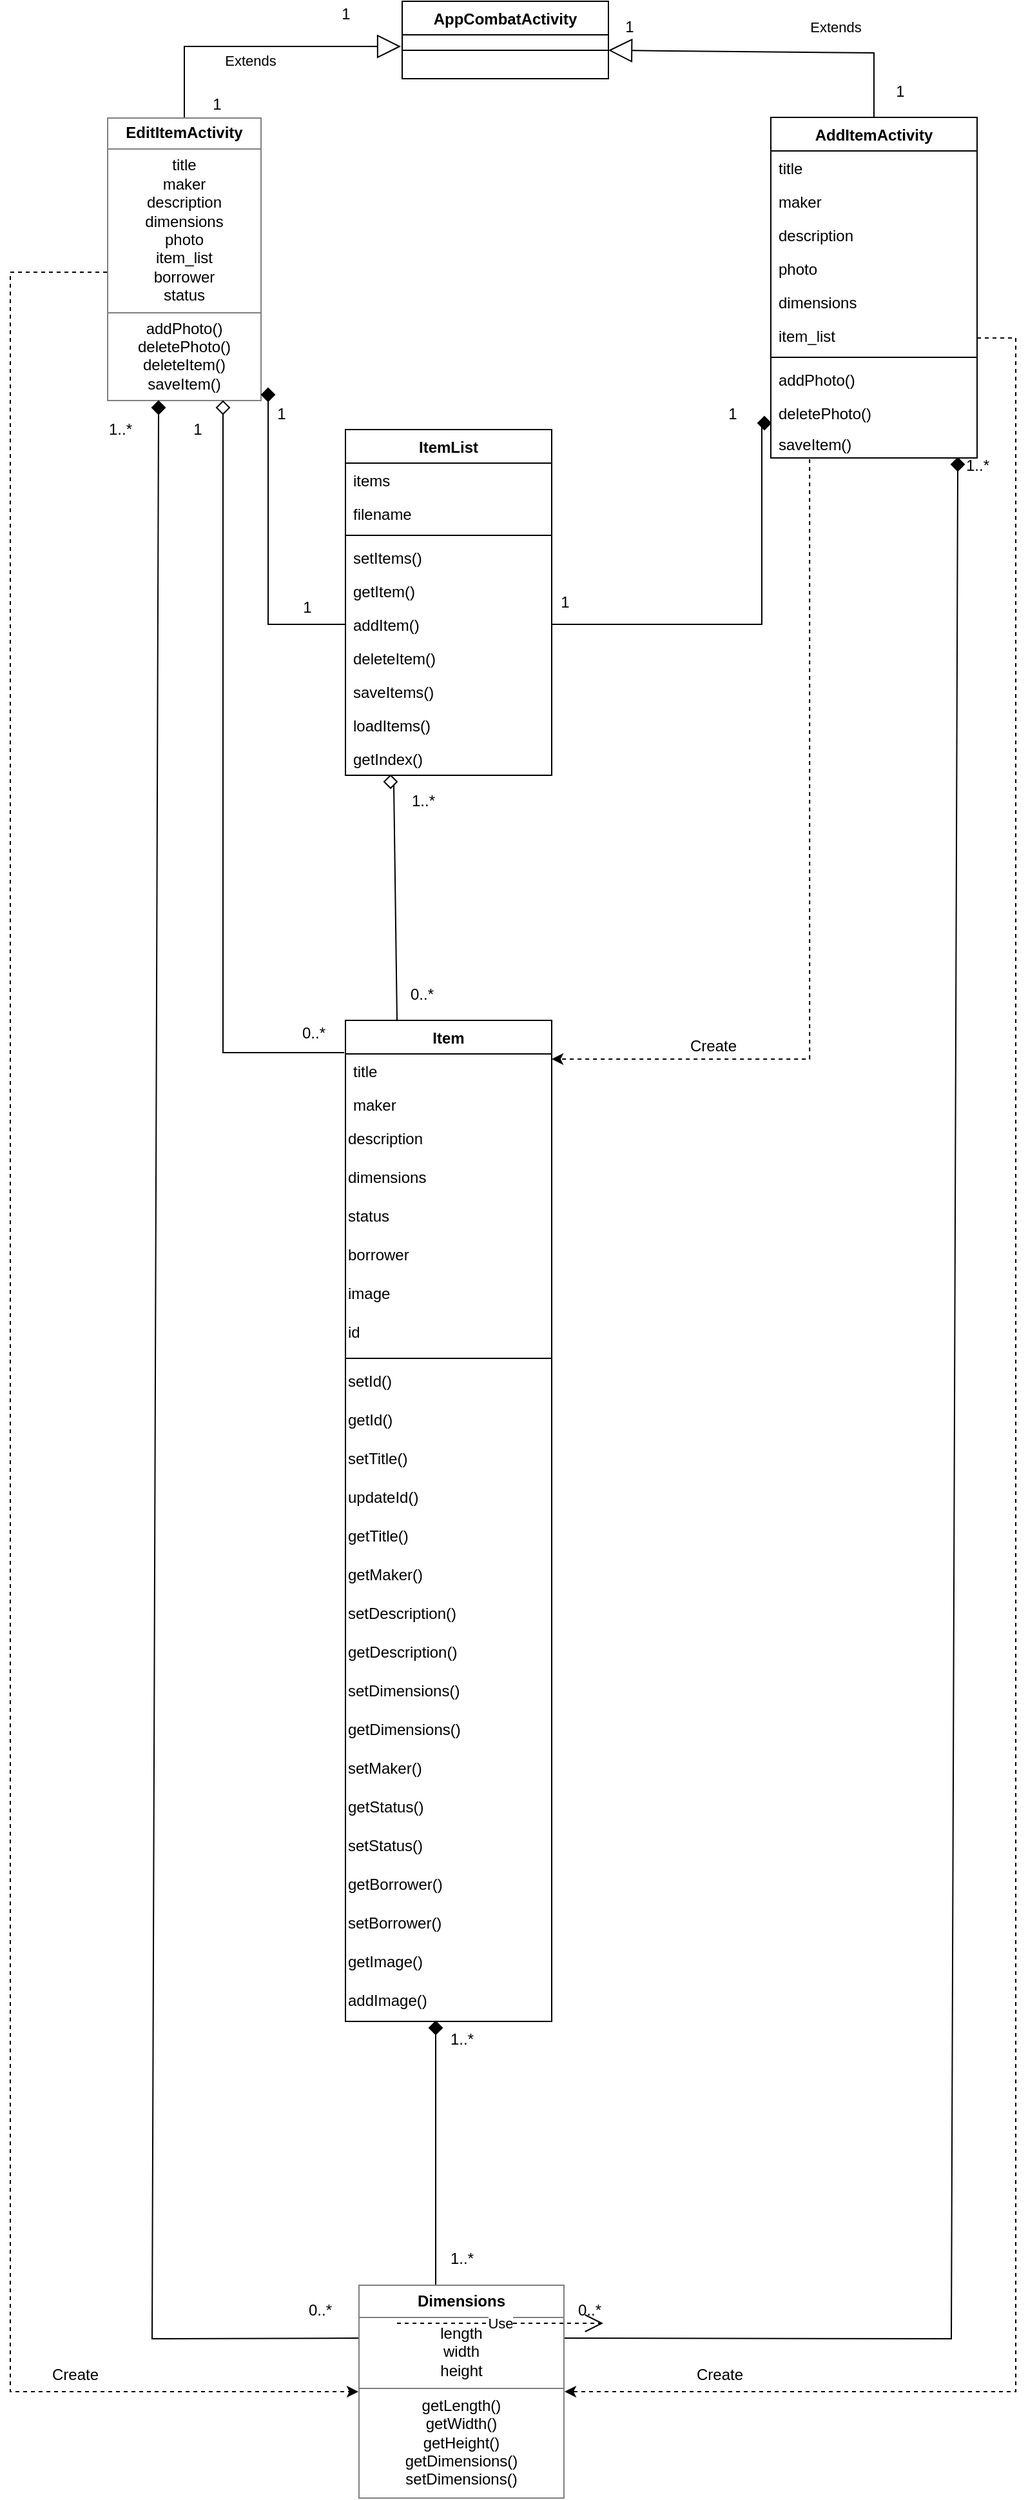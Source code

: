 <mxfile version="20.0.1" type="device"><diagram id="C5RBs43oDa-KdzZeNtuy" name="Page-1"><mxGraphModel dx="1298" dy="777" grid="1" gridSize="10" guides="1" tooltips="1" connect="1" arrows="1" fold="1" page="1" pageScale="1" pageWidth="827" pageHeight="1169" math="0" shadow="0"><root><mxCell id="WIyWlLk6GJQsqaUBKTNV-0"/><mxCell id="WIyWlLk6GJQsqaUBKTNV-1" parent="WIyWlLk6GJQsqaUBKTNV-0"/><mxCell id="zkfFHV4jXpPFQw0GAbJ--0" value="AppCombatActivity" style="swimlane;fontStyle=1;align=center;verticalAlign=top;childLayout=stackLayout;horizontal=1;startSize=26;horizontalStack=0;resizeParent=1;resizeLast=0;collapsible=1;marginBottom=0;rounded=0;shadow=0;strokeWidth=1;" parent="WIyWlLk6GJQsqaUBKTNV-1" vertex="1"><mxGeometry x="334" y="90" width="160" height="60" as="geometry"><mxRectangle x="230" y="140" width="160" height="26" as="alternateBounds"/></mxGeometry></mxCell><mxCell id="zkfFHV4jXpPFQw0GAbJ--4" value="" style="line;html=1;strokeWidth=1;align=left;verticalAlign=middle;spacingTop=-1;spacingLeft=3;spacingRight=3;rotatable=0;labelPosition=right;points=[];portConstraint=eastwest;" parent="zkfFHV4jXpPFQw0GAbJ--0" vertex="1"><mxGeometry y="26" width="160" height="24" as="geometry"/></mxCell><mxCell id="zkfFHV4jXpPFQw0GAbJ--6" value="ItemList" style="swimlane;fontStyle=1;align=center;verticalAlign=top;childLayout=stackLayout;horizontal=1;startSize=26;horizontalStack=0;resizeParent=1;resizeLast=0;collapsible=1;marginBottom=0;rounded=0;shadow=0;strokeWidth=1;" parent="WIyWlLk6GJQsqaUBKTNV-1" vertex="1"><mxGeometry x="290" y="422" width="160" height="268" as="geometry"><mxRectangle x="130" y="380" width="160" height="26" as="alternateBounds"/></mxGeometry></mxCell><mxCell id="zkfFHV4jXpPFQw0GAbJ--7" value="items" style="text;align=left;verticalAlign=top;spacingLeft=4;spacingRight=4;overflow=hidden;rotatable=0;points=[[0,0.5],[1,0.5]];portConstraint=eastwest;" parent="zkfFHV4jXpPFQw0GAbJ--6" vertex="1"><mxGeometry y="26" width="160" height="26" as="geometry"/></mxCell><mxCell id="zkfFHV4jXpPFQw0GAbJ--8" value="filename" style="text;align=left;verticalAlign=top;spacingLeft=4;spacingRight=4;overflow=hidden;rotatable=0;points=[[0,0.5],[1,0.5]];portConstraint=eastwest;rounded=0;shadow=0;html=0;" parent="zkfFHV4jXpPFQw0GAbJ--6" vertex="1"><mxGeometry y="52" width="160" height="26" as="geometry"/></mxCell><mxCell id="zkfFHV4jXpPFQw0GAbJ--9" value="" style="line;html=1;strokeWidth=1;align=left;verticalAlign=middle;spacingTop=-1;spacingLeft=3;spacingRight=3;rotatable=0;labelPosition=right;points=[];portConstraint=eastwest;" parent="zkfFHV4jXpPFQw0GAbJ--6" vertex="1"><mxGeometry y="78" width="160" height="8" as="geometry"/></mxCell><mxCell id="zkfFHV4jXpPFQw0GAbJ--10" value="setItems()" style="text;align=left;verticalAlign=top;spacingLeft=4;spacingRight=4;overflow=hidden;rotatable=0;points=[[0,0.5],[1,0.5]];portConstraint=eastwest;fontStyle=0" parent="zkfFHV4jXpPFQw0GAbJ--6" vertex="1"><mxGeometry y="86" width="160" height="26" as="geometry"/></mxCell><mxCell id="zkfFHV4jXpPFQw0GAbJ--11" value="getItem()" style="text;align=left;verticalAlign=top;spacingLeft=4;spacingRight=4;overflow=hidden;rotatable=0;points=[[0,0.5],[1,0.5]];portConstraint=eastwest;" parent="zkfFHV4jXpPFQw0GAbJ--6" vertex="1"><mxGeometry y="112" width="160" height="26" as="geometry"/></mxCell><mxCell id="DdiEhPrrHJORbre-n30D-3" value="addItem()" style="text;align=left;verticalAlign=top;spacingLeft=4;spacingRight=4;overflow=hidden;rotatable=0;points=[[0,0.5],[1,0.5]];portConstraint=eastwest;" parent="zkfFHV4jXpPFQw0GAbJ--6" vertex="1"><mxGeometry y="138" width="160" height="26" as="geometry"/></mxCell><mxCell id="DdiEhPrrHJORbre-n30D-5" value="deleteItem()" style="text;align=left;verticalAlign=top;spacingLeft=4;spacingRight=4;overflow=hidden;rotatable=0;points=[[0,0.5],[1,0.5]];portConstraint=eastwest;" parent="zkfFHV4jXpPFQw0GAbJ--6" vertex="1"><mxGeometry y="164" width="160" height="26" as="geometry"/></mxCell><mxCell id="DdiEhPrrHJORbre-n30D-6" value="saveItems()" style="text;align=left;verticalAlign=top;spacingLeft=4;spacingRight=4;overflow=hidden;rotatable=0;points=[[0,0.5],[1,0.5]];portConstraint=eastwest;" parent="zkfFHV4jXpPFQw0GAbJ--6" vertex="1"><mxGeometry y="190" width="160" height="26" as="geometry"/></mxCell><mxCell id="DdiEhPrrHJORbre-n30D-7" value="loadItems()" style="text;align=left;verticalAlign=top;spacingLeft=4;spacingRight=4;overflow=hidden;rotatable=0;points=[[0,0.5],[1,0.5]];portConstraint=eastwest;" parent="zkfFHV4jXpPFQw0GAbJ--6" vertex="1"><mxGeometry y="216" width="160" height="26" as="geometry"/></mxCell><mxCell id="DdiEhPrrHJORbre-n30D-8" value="getIndex()" style="text;align=left;verticalAlign=top;spacingLeft=4;spacingRight=4;overflow=hidden;rotatable=0;points=[[0,0.5],[1,0.5]];portConstraint=eastwest;" parent="zkfFHV4jXpPFQw0GAbJ--6" vertex="1"><mxGeometry y="242" width="160" height="26" as="geometry"/></mxCell><mxCell id="zkfFHV4jXpPFQw0GAbJ--13" value="Item" style="swimlane;fontStyle=1;align=center;verticalAlign=top;childLayout=stackLayout;horizontal=1;startSize=26;horizontalStack=0;resizeParent=1;resizeLast=0;collapsible=1;marginBottom=0;rounded=0;shadow=0;strokeWidth=1;" parent="WIyWlLk6GJQsqaUBKTNV-1" vertex="1"><mxGeometry x="290" y="880" width="160" height="776" as="geometry"><mxRectangle x="290" y="710" width="170" height="26" as="alternateBounds"/></mxGeometry></mxCell><mxCell id="DdiEhPrrHJORbre-n30D-65" value="title" style="text;align=left;verticalAlign=top;spacingLeft=4;spacingRight=4;overflow=hidden;rotatable=0;points=[[0,0.5],[1,0.5]];portConstraint=eastwest;rounded=0;shadow=0;html=0;" parent="zkfFHV4jXpPFQw0GAbJ--13" vertex="1"><mxGeometry y="26" width="160" height="26" as="geometry"/></mxCell><mxCell id="DdiEhPrrHJORbre-n30D-66" value="maker" style="text;align=left;verticalAlign=top;spacingLeft=4;spacingRight=4;overflow=hidden;rotatable=0;points=[[0,0.5],[1,0.5]];portConstraint=eastwest;rounded=0;shadow=0;html=0;" parent="zkfFHV4jXpPFQw0GAbJ--13" vertex="1"><mxGeometry y="52" width="160" height="26" as="geometry"/></mxCell><mxCell id="T3ZJTp9XqLDK3zBLNbta-0" value="description" style="text;whiteSpace=wrap;html=1;" parent="zkfFHV4jXpPFQw0GAbJ--13" vertex="1"><mxGeometry y="78" width="160" height="30" as="geometry"/></mxCell><mxCell id="T3ZJTp9XqLDK3zBLNbta-1" value="dimensions" style="text;whiteSpace=wrap;html=1;" parent="zkfFHV4jXpPFQw0GAbJ--13" vertex="1"><mxGeometry y="108" width="160" height="30" as="geometry"/></mxCell><mxCell id="T3ZJTp9XqLDK3zBLNbta-2" value="status" style="text;whiteSpace=wrap;html=1;" parent="zkfFHV4jXpPFQw0GAbJ--13" vertex="1"><mxGeometry y="138" width="160" height="30" as="geometry"/></mxCell><mxCell id="T3ZJTp9XqLDK3zBLNbta-4" value="borrower" style="text;whiteSpace=wrap;html=1;" parent="zkfFHV4jXpPFQw0GAbJ--13" vertex="1"><mxGeometry y="168" width="160" height="30" as="geometry"/></mxCell><mxCell id="T3ZJTp9XqLDK3zBLNbta-5" value="image" style="text;whiteSpace=wrap;html=1;" parent="zkfFHV4jXpPFQw0GAbJ--13" vertex="1"><mxGeometry y="198" width="160" height="30" as="geometry"/></mxCell><mxCell id="T3ZJTp9XqLDK3zBLNbta-6" value="id" style="text;whiteSpace=wrap;html=1;" parent="zkfFHV4jXpPFQw0GAbJ--13" vertex="1"><mxGeometry y="228" width="160" height="30" as="geometry"/></mxCell><mxCell id="zkfFHV4jXpPFQw0GAbJ--15" value="" style="line;html=1;strokeWidth=1;align=left;verticalAlign=middle;spacingTop=-1;spacingLeft=3;spacingRight=3;rotatable=0;labelPosition=right;points=[];portConstraint=eastwest;" parent="zkfFHV4jXpPFQw0GAbJ--13" vertex="1"><mxGeometry y="258" width="160" height="8" as="geometry"/></mxCell><mxCell id="T3ZJTp9XqLDK3zBLNbta-7" value="setId()" style="text;whiteSpace=wrap;html=1;" parent="zkfFHV4jXpPFQw0GAbJ--13" vertex="1"><mxGeometry y="266" width="160" height="30" as="geometry"/></mxCell><mxCell id="T3ZJTp9XqLDK3zBLNbta-3" value="getId()" style="text;whiteSpace=wrap;html=1;" parent="zkfFHV4jXpPFQw0GAbJ--13" vertex="1"><mxGeometry y="296" width="160" height="30" as="geometry"/></mxCell><mxCell id="T3ZJTp9XqLDK3zBLNbta-9" value="setTitle()" style="text;whiteSpace=wrap;html=1;" parent="zkfFHV4jXpPFQw0GAbJ--13" vertex="1"><mxGeometry y="326" width="160" height="30" as="geometry"/></mxCell><mxCell id="T3ZJTp9XqLDK3zBLNbta-8" value="updateId()" style="text;whiteSpace=wrap;html=1;" parent="zkfFHV4jXpPFQw0GAbJ--13" vertex="1"><mxGeometry y="356" width="160" height="30" as="geometry"/></mxCell><mxCell id="T3ZJTp9XqLDK3zBLNbta-10" value="getTitle()" style="text;whiteSpace=wrap;html=1;" parent="zkfFHV4jXpPFQw0GAbJ--13" vertex="1"><mxGeometry y="386" width="160" height="30" as="geometry"/></mxCell><mxCell id="T3ZJTp9XqLDK3zBLNbta-12" value="getMaker()" style="text;whiteSpace=wrap;html=1;" parent="zkfFHV4jXpPFQw0GAbJ--13" vertex="1"><mxGeometry y="416" width="160" height="30" as="geometry"/></mxCell><mxCell id="T3ZJTp9XqLDK3zBLNbta-13" value="setDescription()" style="text;whiteSpace=wrap;html=1;" parent="zkfFHV4jXpPFQw0GAbJ--13" vertex="1"><mxGeometry y="446" width="160" height="30" as="geometry"/></mxCell><mxCell id="T3ZJTp9XqLDK3zBLNbta-14" value="getDescription()" style="text;whiteSpace=wrap;html=1;" parent="zkfFHV4jXpPFQw0GAbJ--13" vertex="1"><mxGeometry y="476" width="160" height="30" as="geometry"/></mxCell><mxCell id="T3ZJTp9XqLDK3zBLNbta-15" value="setDimensions()" style="text;whiteSpace=wrap;html=1;" parent="zkfFHV4jXpPFQw0GAbJ--13" vertex="1"><mxGeometry y="506" width="160" height="30" as="geometry"/></mxCell><mxCell id="T3ZJTp9XqLDK3zBLNbta-16" value="getDimensions()" style="text;whiteSpace=wrap;html=1;" parent="zkfFHV4jXpPFQw0GAbJ--13" vertex="1"><mxGeometry y="536" width="160" height="30" as="geometry"/></mxCell><mxCell id="T3ZJTp9XqLDK3zBLNbta-11" value="setMaker()" style="text;whiteSpace=wrap;html=1;" parent="zkfFHV4jXpPFQw0GAbJ--13" vertex="1"><mxGeometry y="566" width="160" height="30" as="geometry"/></mxCell><mxCell id="T3ZJTp9XqLDK3zBLNbta-18" value="getStatus()" style="text;whiteSpace=wrap;html=1;" parent="zkfFHV4jXpPFQw0GAbJ--13" vertex="1"><mxGeometry y="596" width="160" height="30" as="geometry"/></mxCell><mxCell id="T3ZJTp9XqLDK3zBLNbta-17" value="setStatus()" style="text;whiteSpace=wrap;html=1;" parent="zkfFHV4jXpPFQw0GAbJ--13" vertex="1"><mxGeometry y="626" width="160" height="30" as="geometry"/></mxCell><mxCell id="T3ZJTp9XqLDK3zBLNbta-20" value="getBorrower()" style="text;whiteSpace=wrap;html=1;" parent="zkfFHV4jXpPFQw0GAbJ--13" vertex="1"><mxGeometry y="656" width="160" height="30" as="geometry"/></mxCell><mxCell id="T3ZJTp9XqLDK3zBLNbta-19" value="setBorrower()" style="text;whiteSpace=wrap;html=1;" parent="zkfFHV4jXpPFQw0GAbJ--13" vertex="1"><mxGeometry y="686" width="160" height="30" as="geometry"/></mxCell><mxCell id="T3ZJTp9XqLDK3zBLNbta-22" value="getImage()" style="text;whiteSpace=wrap;html=1;" parent="zkfFHV4jXpPFQw0GAbJ--13" vertex="1"><mxGeometry y="716" width="160" height="30" as="geometry"/></mxCell><mxCell id="T3ZJTp9XqLDK3zBLNbta-21" value="addImage()" style="text;whiteSpace=wrap;html=1;" parent="zkfFHV4jXpPFQw0GAbJ--13" vertex="1"><mxGeometry y="746" width="160" height="30" as="geometry"/></mxCell><mxCell id="Pn31pnCvfd__riL1HlyZ-3" value="" style="edgeStyle=orthogonalEdgeStyle;rounded=0;orthogonalLoop=1;jettySize=auto;html=1;strokeColor=default;dashed=1;exitX=0.188;exitY=1.042;exitDx=0;exitDy=0;exitPerimeter=0;" parent="WIyWlLk6GJQsqaUBKTNV-1" source="DdiEhPrrHJORbre-n30D-0" edge="1"><mxGeometry relative="1" as="geometry"><mxPoint x="450" y="910" as="targetPoint"/><Array as="points"><mxPoint x="650" y="910"/><mxPoint x="450" y="910"/></Array></mxGeometry></mxCell><mxCell id="Pn31pnCvfd__riL1HlyZ-6" style="edgeStyle=orthogonalEdgeStyle;rounded=0;orthogonalLoop=1;jettySize=auto;html=1;entryX=1;entryY=0.5;entryDx=0;entryDy=0;dashed=1;strokeColor=default;" parent="WIyWlLk6GJQsqaUBKTNV-1" source="zkfFHV4jXpPFQw0GAbJ--17" target="Pn31pnCvfd__riL1HlyZ-1" edge="1"><mxGeometry relative="1" as="geometry"><Array as="points"><mxPoint x="810" y="351"/><mxPoint x="810" y="1943"/></Array></mxGeometry></mxCell><mxCell id="zkfFHV4jXpPFQw0GAbJ--17" value="AddItemActivity" style="swimlane;fontStyle=1;align=center;verticalAlign=top;childLayout=stackLayout;horizontal=1;startSize=26;horizontalStack=0;resizeParent=1;resizeLast=0;collapsible=1;marginBottom=0;rounded=0;shadow=0;strokeWidth=1;" parent="WIyWlLk6GJQsqaUBKTNV-1" vertex="1"><mxGeometry x="620" y="180" width="160" height="264" as="geometry"><mxRectangle x="550" y="140" width="160" height="26" as="alternateBounds"/></mxGeometry></mxCell><mxCell id="zkfFHV4jXpPFQw0GAbJ--18" value="title" style="text;align=left;verticalAlign=top;spacingLeft=4;spacingRight=4;overflow=hidden;rotatable=0;points=[[0,0.5],[1,0.5]];portConstraint=eastwest;" parent="zkfFHV4jXpPFQw0GAbJ--17" vertex="1"><mxGeometry y="26" width="160" height="26" as="geometry"/></mxCell><mxCell id="Pn31pnCvfd__riL1HlyZ-2" value="maker" style="text;align=left;verticalAlign=top;spacingLeft=4;spacingRight=4;overflow=hidden;rotatable=0;points=[[0,0.5],[1,0.5]];portConstraint=eastwest;rounded=0;shadow=0;html=0;" parent="zkfFHV4jXpPFQw0GAbJ--17" vertex="1"><mxGeometry y="52" width="160" height="26" as="geometry"/></mxCell><mxCell id="zkfFHV4jXpPFQw0GAbJ--19" value="description" style="text;align=left;verticalAlign=top;spacingLeft=4;spacingRight=4;overflow=hidden;rotatable=0;points=[[0,0.5],[1,0.5]];portConstraint=eastwest;rounded=0;shadow=0;html=0;" parent="zkfFHV4jXpPFQw0GAbJ--17" vertex="1"><mxGeometry y="78" width="160" height="26" as="geometry"/></mxCell><mxCell id="zkfFHV4jXpPFQw0GAbJ--20" value="photo" style="text;align=left;verticalAlign=top;spacingLeft=4;spacingRight=4;overflow=hidden;rotatable=0;points=[[0,0.5],[1,0.5]];portConstraint=eastwest;rounded=0;shadow=0;html=0;" parent="zkfFHV4jXpPFQw0GAbJ--17" vertex="1"><mxGeometry y="104" width="160" height="26" as="geometry"/></mxCell><mxCell id="DdiEhPrrHJORbre-n30D-1" value="dimensions" style="text;align=left;verticalAlign=top;spacingLeft=4;spacingRight=4;overflow=hidden;rotatable=0;points=[[0,0.5],[1,0.5]];portConstraint=eastwest;rounded=0;shadow=0;html=0;" parent="zkfFHV4jXpPFQw0GAbJ--17" vertex="1"><mxGeometry y="130" width="160" height="26" as="geometry"/></mxCell><mxCell id="DdiEhPrrHJORbre-n30D-2" value="item_list" style="text;align=left;verticalAlign=top;spacingLeft=4;spacingRight=4;overflow=hidden;rotatable=0;points=[[0,0.5],[1,0.5]];portConstraint=eastwest;rounded=0;shadow=0;html=0;" parent="zkfFHV4jXpPFQw0GAbJ--17" vertex="1"><mxGeometry y="156" width="160" height="26" as="geometry"/></mxCell><mxCell id="zkfFHV4jXpPFQw0GAbJ--23" value="" style="line;html=1;strokeWidth=1;align=left;verticalAlign=middle;spacingTop=-1;spacingLeft=3;spacingRight=3;rotatable=0;labelPosition=right;points=[];portConstraint=eastwest;" parent="zkfFHV4jXpPFQw0GAbJ--17" vertex="1"><mxGeometry y="182" width="160" height="8" as="geometry"/></mxCell><mxCell id="zkfFHV4jXpPFQw0GAbJ--24" value="addPhoto()" style="text;align=left;verticalAlign=top;spacingLeft=4;spacingRight=4;overflow=hidden;rotatable=0;points=[[0,0.5],[1,0.5]];portConstraint=eastwest;" parent="zkfFHV4jXpPFQw0GAbJ--17" vertex="1"><mxGeometry y="190" width="160" height="26" as="geometry"/></mxCell><mxCell id="zkfFHV4jXpPFQw0GAbJ--25" value="deletePhoto()" style="text;align=left;verticalAlign=top;spacingLeft=4;spacingRight=4;overflow=hidden;rotatable=0;points=[[0,0.5],[1,0.5]];portConstraint=eastwest;" parent="zkfFHV4jXpPFQw0GAbJ--17" vertex="1"><mxGeometry y="216" width="160" height="24" as="geometry"/></mxCell><mxCell id="DdiEhPrrHJORbre-n30D-0" value="saveItem()" style="text;align=left;verticalAlign=top;spacingLeft=4;spacingRight=4;overflow=hidden;rotatable=0;points=[[0,0.5],[1,0.5]];portConstraint=eastwest;" parent="zkfFHV4jXpPFQw0GAbJ--17" vertex="1"><mxGeometry y="240" width="160" height="24" as="geometry"/></mxCell><mxCell id="Pn31pnCvfd__riL1HlyZ-8" style="edgeStyle=orthogonalEdgeStyle;rounded=0;orthogonalLoop=1;jettySize=auto;html=1;entryX=0;entryY=0.5;entryDx=0;entryDy=0;dashed=1;strokeColor=default;" parent="WIyWlLk6GJQsqaUBKTNV-1" source="Pn31pnCvfd__riL1HlyZ-0" target="Pn31pnCvfd__riL1HlyZ-1" edge="1"><mxGeometry relative="1" as="geometry"><Array as="points"><mxPoint x="30" y="300"/><mxPoint x="30" y="1943"/></Array></mxGeometry></mxCell><mxCell id="Pn31pnCvfd__riL1HlyZ-0" value="&lt;table border=&quot;1&quot; width=&quot;100%&quot; height=&quot;100%&quot; cellpadding=&quot;4&quot; style=&quot;width:100%;height:100%;border-collapse:collapse;&quot;&gt;&lt;tbody&gt;&lt;tr&gt;&lt;th align=&quot;center&quot;&gt;&lt;b&gt;EditItemActivity&lt;/b&gt;&lt;/th&gt;&lt;/tr&gt;&lt;tr&gt;&lt;td align=&quot;center&quot;&gt;title&lt;br&gt;maker&lt;br&gt;description&lt;br&gt;dimensions&lt;br&gt;photo&lt;br&gt;item_list&lt;br&gt;borrower&lt;br&gt;status&lt;/td&gt;&lt;/tr&gt;&lt;tr&gt;&lt;td align=&quot;center&quot;&gt;addPhoto()&lt;br&gt;deletePhoto()&lt;br&gt;deleteItem()&lt;br&gt;saveItem()&lt;/td&gt;&lt;/tr&gt;&lt;/tbody&gt;&lt;/table&gt;" style="text;html=1;strokeColor=none;fillColor=none;overflow=fill;" parent="WIyWlLk6GJQsqaUBKTNV-1" vertex="1"><mxGeometry x="105" y="180" width="120" height="220" as="geometry"/></mxCell><mxCell id="Pn31pnCvfd__riL1HlyZ-1" value="&lt;table border=&quot;1&quot; width=&quot;100%&quot; height=&quot;100%&quot; cellpadding=&quot;4&quot; style=&quot;width:100%;height:100%;border-collapse:collapse;&quot;&gt;&lt;tbody&gt;&lt;tr&gt;&lt;th align=&quot;center&quot;&gt;Dimensions&lt;/th&gt;&lt;/tr&gt;&lt;tr&gt;&lt;td align=&quot;center&quot;&gt;length&lt;br&gt;width&lt;br&gt;height&lt;/td&gt;&lt;/tr&gt;&lt;tr&gt;&lt;td align=&quot;center&quot;&gt;getLength()&lt;br&gt;getWidth()&lt;br&gt;getHeight()&lt;br&gt;getDimensions()&lt;br&gt;setDimensions()&lt;/td&gt;&lt;/tr&gt;&lt;/tbody&gt;&lt;/table&gt;" style="text;html=1;strokeColor=none;fillColor=none;overflow=fill;" parent="WIyWlLk6GJQsqaUBKTNV-1" vertex="1"><mxGeometry x="300" y="1860" width="160" height="166" as="geometry"/></mxCell><mxCell id="Pn31pnCvfd__riL1HlyZ-5" value="Create" style="text;html=1;align=center;verticalAlign=middle;resizable=0;points=[];autosize=1;strokeColor=none;fillColor=none;" parent="WIyWlLk6GJQsqaUBKTNV-1" vertex="1"><mxGeometry x="55" y="1920" width="50" height="20" as="geometry"/></mxCell><mxCell id="Pn31pnCvfd__riL1HlyZ-7" value="Create" style="text;html=1;align=center;verticalAlign=middle;resizable=0;points=[];autosize=1;strokeColor=none;fillColor=none;" parent="WIyWlLk6GJQsqaUBKTNV-1" vertex="1"><mxGeometry x="550" y="890" width="50" height="20" as="geometry"/></mxCell><mxCell id="Pn31pnCvfd__riL1HlyZ-9" value="Create" style="text;html=1;align=center;verticalAlign=middle;resizable=0;points=[];autosize=1;strokeColor=none;fillColor=none;" parent="WIyWlLk6GJQsqaUBKTNV-1" vertex="1"><mxGeometry x="555" y="1920" width="50" height="20" as="geometry"/></mxCell><mxCell id="atVamJVYVnLyso4njuCp-3" value="" style="rhombus;whiteSpace=wrap;html=1;fillColor=#000000;" parent="WIyWlLk6GJQsqaUBKTNV-1" vertex="1"><mxGeometry x="225" y="390" width="10" height="10" as="geometry"/></mxCell><mxCell id="atVamJVYVnLyso4njuCp-6" value="" style="endArrow=none;html=1;rounded=0;entryX=0;entryY=0.5;entryDx=0;entryDy=0;exitX=0.5;exitY=1;exitDx=0;exitDy=0;" parent="WIyWlLk6GJQsqaUBKTNV-1" source="atVamJVYVnLyso4njuCp-3" target="DdiEhPrrHJORbre-n30D-3" edge="1"><mxGeometry width="50" height="50" relative="1" as="geometry"><mxPoint x="390" y="450" as="sourcePoint"/><mxPoint x="440" y="400" as="targetPoint"/><Array as="points"><mxPoint x="230" y="573"/></Array></mxGeometry></mxCell><mxCell id="atVamJVYVnLyso4njuCp-9" value="" style="rhombus;whiteSpace=wrap;html=1;" parent="WIyWlLk6GJQsqaUBKTNV-1" vertex="1"><mxGeometry x="320" y="690" width="10" height="10" as="geometry"/></mxCell><mxCell id="atVamJVYVnLyso4njuCp-10" value="" style="endArrow=none;html=1;rounded=0;entryX=0.25;entryY=0;entryDx=0;entryDy=0;exitX=1;exitY=1;exitDx=0;exitDy=0;" parent="WIyWlLk6GJQsqaUBKTNV-1" source="atVamJVYVnLyso4njuCp-9" target="zkfFHV4jXpPFQw0GAbJ--13" edge="1"><mxGeometry width="50" height="50" relative="1" as="geometry"><mxPoint x="355" y="610" as="sourcePoint"/><mxPoint x="440" y="400" as="targetPoint"/><Array as="points"/></mxGeometry></mxCell><mxCell id="atVamJVYVnLyso4njuCp-11" value="" style="endArrow=none;html=1;rounded=0;entryX=0.5;entryY=1;entryDx=0;entryDy=0;" parent="WIyWlLk6GJQsqaUBKTNV-1" target="atVamJVYVnLyso4njuCp-13" edge="1"><mxGeometry width="50" height="50" relative="1" as="geometry"><mxPoint x="360" y="1860" as="sourcePoint"/><mxPoint x="330" y="390" as="targetPoint"/><Array as="points"><mxPoint x="360" y="1860"/></Array></mxGeometry></mxCell><mxCell id="atVamJVYVnLyso4njuCp-13" value="" style="rhombus;whiteSpace=wrap;html=1;fillColor=#000000;" parent="WIyWlLk6GJQsqaUBKTNV-1" vertex="1"><mxGeometry x="355" y="1656" width="10" height="10" as="geometry"/></mxCell><mxCell id="atVamJVYVnLyso4njuCp-14" value="" style="rhombus;whiteSpace=wrap;html=1;fillColor=#000000;" parent="WIyWlLk6GJQsqaUBKTNV-1" vertex="1"><mxGeometry x="610" y="412" width="10" height="10" as="geometry"/></mxCell><mxCell id="atVamJVYVnLyso4njuCp-15" value="" style="endArrow=none;html=1;rounded=0;exitX=1;exitY=0.5;exitDx=0;exitDy=0;entryX=0;entryY=0;entryDx=0;entryDy=0;" parent="WIyWlLk6GJQsqaUBKTNV-1" source="DdiEhPrrHJORbre-n30D-3" target="atVamJVYVnLyso4njuCp-14" edge="1"><mxGeometry width="50" height="50" relative="1" as="geometry"><mxPoint x="390" y="450" as="sourcePoint"/><mxPoint x="490" y="422" as="targetPoint"/><Array as="points"><mxPoint x="613" y="573"/><mxPoint x="613" y="420"/></Array></mxGeometry></mxCell><mxCell id="atVamJVYVnLyso4njuCp-18" value="" style="rhombus;whiteSpace=wrap;html=1;fillColor=#000000;" parent="WIyWlLk6GJQsqaUBKTNV-1" vertex="1"><mxGeometry x="140" y="400" width="10" height="10" as="geometry"/></mxCell><mxCell id="atVamJVYVnLyso4njuCp-19" value="" style="rhombus;whiteSpace=wrap;html=1;fillColor=#000000;" parent="WIyWlLk6GJQsqaUBKTNV-1" vertex="1"><mxGeometry x="760" y="444" width="10" height="10" as="geometry"/></mxCell><mxCell id="atVamJVYVnLyso4njuCp-20" value="" style="endArrow=none;html=1;rounded=0;exitX=0.5;exitY=1;exitDx=0;exitDy=0;entryX=1;entryY=0.25;entryDx=0;entryDy=0;" parent="WIyWlLk6GJQsqaUBKTNV-1" source="atVamJVYVnLyso4njuCp-19" target="Pn31pnCvfd__riL1HlyZ-1" edge="1"><mxGeometry width="50" height="50" relative="1" as="geometry"><mxPoint x="770" y="510" as="sourcePoint"/><mxPoint x="450" y="1660" as="targetPoint"/><Array as="points"><mxPoint x="760" y="1902"/></Array></mxGeometry></mxCell><mxCell id="atVamJVYVnLyso4njuCp-21" value="" style="endArrow=none;html=1;rounded=0;exitX=0.5;exitY=1;exitDx=0;exitDy=0;entryX=0;entryY=0.25;entryDx=0;entryDy=0;" parent="WIyWlLk6GJQsqaUBKTNV-1" source="atVamJVYVnLyso4njuCp-18" target="Pn31pnCvfd__riL1HlyZ-1" edge="1"><mxGeometry width="50" height="50" relative="1" as="geometry"><mxPoint x="390" y="510" as="sourcePoint"/><mxPoint x="290" y="1660" as="targetPoint"/><Array as="points"><mxPoint x="140" y="1902"/></Array></mxGeometry></mxCell><mxCell id="atVamJVYVnLyso4njuCp-22" value="" style="rhombus;whiteSpace=wrap;html=1;" parent="WIyWlLk6GJQsqaUBKTNV-1" vertex="1"><mxGeometry x="190" y="400" width="10" height="10" as="geometry"/></mxCell><mxCell id="atVamJVYVnLyso4njuCp-23" value="" style="endArrow=none;html=1;rounded=0;entryX=-0.006;entryY=-0.038;entryDx=0;entryDy=0;exitX=0.5;exitY=1;exitDx=0;exitDy=0;entryPerimeter=0;" parent="WIyWlLk6GJQsqaUBKTNV-1" source="atVamJVYVnLyso4njuCp-22" target="DdiEhPrrHJORbre-n30D-65" edge="1"><mxGeometry width="50" height="50" relative="1" as="geometry"><mxPoint x="240" y="623" as="sourcePoint"/><mxPoint x="440" y="460" as="targetPoint"/><Array as="points"><mxPoint x="195" y="905"/></Array></mxGeometry></mxCell><mxCell id="T3ZJTp9XqLDK3zBLNbta-24" value="1" style="text;html=1;align=center;verticalAlign=middle;resizable=0;points=[];autosize=1;strokeColor=none;fillColor=none;" parent="WIyWlLk6GJQsqaUBKTNV-1" vertex="1"><mxGeometry x="500" y="100" width="20" height="20" as="geometry"/></mxCell><mxCell id="T3ZJTp9XqLDK3zBLNbta-25" value="1" style="text;html=1;align=center;verticalAlign=middle;resizable=0;points=[];autosize=1;strokeColor=none;fillColor=none;" parent="WIyWlLk6GJQsqaUBKTNV-1" vertex="1"><mxGeometry x="710" y="150" width="20" height="20" as="geometry"/></mxCell><mxCell id="T3ZJTp9XqLDK3zBLNbta-26" value="1" style="text;html=1;align=center;verticalAlign=middle;resizable=0;points=[];autosize=1;strokeColor=none;fillColor=none;" parent="WIyWlLk6GJQsqaUBKTNV-1" vertex="1"><mxGeometry x="280" y="90" width="20" height="20" as="geometry"/></mxCell><mxCell id="T3ZJTp9XqLDK3zBLNbta-27" value="1" style="text;html=1;align=center;verticalAlign=middle;resizable=0;points=[];autosize=1;strokeColor=none;fillColor=none;" parent="WIyWlLk6GJQsqaUBKTNV-1" vertex="1"><mxGeometry x="180" y="160" width="20" height="20" as="geometry"/></mxCell><mxCell id="T3ZJTp9XqLDK3zBLNbta-28" value="1" style="text;html=1;align=center;verticalAlign=middle;resizable=0;points=[];autosize=1;strokeColor=none;fillColor=none;" parent="WIyWlLk6GJQsqaUBKTNV-1" vertex="1"><mxGeometry x="230" y="400" width="20" height="20" as="geometry"/></mxCell><mxCell id="T3ZJTp9XqLDK3zBLNbta-29" value="1" style="text;html=1;align=center;verticalAlign=middle;resizable=0;points=[];autosize=1;strokeColor=none;fillColor=none;" parent="WIyWlLk6GJQsqaUBKTNV-1" vertex="1"><mxGeometry x="580" y="400" width="20" height="20" as="geometry"/></mxCell><mxCell id="T3ZJTp9XqLDK3zBLNbta-31" value="1..*" style="text;html=1;align=center;verticalAlign=middle;resizable=0;points=[];autosize=1;strokeColor=none;fillColor=none;" parent="WIyWlLk6GJQsqaUBKTNV-1" vertex="1"><mxGeometry x="765" y="440" width="30" height="20" as="geometry"/></mxCell><mxCell id="T3ZJTp9XqLDK3zBLNbta-32" value="1" style="text;html=1;align=center;verticalAlign=middle;resizable=0;points=[];autosize=1;strokeColor=none;fillColor=none;" parent="WIyWlLk6GJQsqaUBKTNV-1" vertex="1"><mxGeometry x="450" y="546" width="20" height="20" as="geometry"/></mxCell><mxCell id="T3ZJTp9XqLDK3zBLNbta-33" value="1" style="text;html=1;align=center;verticalAlign=middle;resizable=0;points=[];autosize=1;strokeColor=none;fillColor=none;" parent="WIyWlLk6GJQsqaUBKTNV-1" vertex="1"><mxGeometry x="250" y="550" width="20" height="20" as="geometry"/></mxCell><mxCell id="T3ZJTp9XqLDK3zBLNbta-34" value="&lt;span style=&quot;color: rgba(0, 0, 0, 0); font-family: monospace; font-size: 0px; text-align: start;&quot;&gt;1&lt;/span&gt;" style="text;html=1;align=center;verticalAlign=middle;resizable=0;points=[];autosize=1;strokeColor=none;fillColor=none;" parent="WIyWlLk6GJQsqaUBKTNV-1" vertex="1"><mxGeometry x="345" y="700" width="20" height="20" as="geometry"/></mxCell><mxCell id="T3ZJTp9XqLDK3zBLNbta-35" value="1..*" style="text;html=1;align=center;verticalAlign=middle;resizable=0;points=[];autosize=1;strokeColor=none;fillColor=none;" parent="WIyWlLk6GJQsqaUBKTNV-1" vertex="1"><mxGeometry x="335" y="700" width="30" height="20" as="geometry"/></mxCell><mxCell id="T3ZJTp9XqLDK3zBLNbta-36" value="0..*" style="text;html=1;align=center;verticalAlign=middle;resizable=0;points=[];autosize=1;strokeColor=none;fillColor=none;" parent="WIyWlLk6GJQsqaUBKTNV-1" vertex="1"><mxGeometry x="334" y="850" width="30" height="20" as="geometry"/></mxCell><mxCell id="T3ZJTp9XqLDK3zBLNbta-37" value="0..*" style="text;html=1;align=center;verticalAlign=middle;resizable=0;points=[];autosize=1;strokeColor=none;fillColor=none;" parent="WIyWlLk6GJQsqaUBKTNV-1" vertex="1"><mxGeometry x="250" y="880" width="30" height="20" as="geometry"/></mxCell><mxCell id="T3ZJTp9XqLDK3zBLNbta-38" value="1" style="text;html=1;align=center;verticalAlign=middle;resizable=0;points=[];autosize=1;strokeColor=none;fillColor=none;" parent="WIyWlLk6GJQsqaUBKTNV-1" vertex="1"><mxGeometry x="165" y="412" width="20" height="20" as="geometry"/></mxCell><mxCell id="T3ZJTp9XqLDK3zBLNbta-39" value="1..*" style="text;html=1;align=center;verticalAlign=middle;resizable=0;points=[];autosize=1;strokeColor=none;fillColor=none;" parent="WIyWlLk6GJQsqaUBKTNV-1" vertex="1"><mxGeometry x="100" y="412" width="30" height="20" as="geometry"/></mxCell><mxCell id="T3ZJTp9XqLDK3zBLNbta-40" value="&lt;span style=&quot;color: rgba(0, 0, 0, 0); font-family: monospace; font-size: 0px; text-align: start;&quot;&gt;%3CmxGraphModel%3E%3Croot%3E%3CmxCell%20id%3D%220%22%2F%3E%3CmxCell%20id%3D%221%22%20parent%3D%220%22%2F%3E%3CmxCell%20id%3D%222%22%20value%3D%221..*%22%20style%3D%22text%3Bhtml%3D1%3Balign%3Dcenter%3BverticalAlign%3Dmiddle%3Bresizable%3D0%3Bpoints%3D%5B%5D%3Bautosize%3D1%3BstrokeColor%3Dnone%3BfillColor%3Dnone%3B%22%20vertex%3D%221%22%20parent%3D%221%22%3E%3CmxGeometry%20x%3D%22225%22%20y%3D%22400%22%20width%3D%2230%22%20height%3D%2220%22%20as%3D%22geometry%22%2F%3E%3C%2FmxCell%3E%3C%2Froot%3E%3C%2FmxGraphModel%3E1..&lt;/span&gt;" style="text;html=1;align=center;verticalAlign=middle;resizable=0;points=[];autosize=1;strokeColor=none;fillColor=none;" parent="WIyWlLk6GJQsqaUBKTNV-1" vertex="1"><mxGeometry x="240" y="1860" width="20" height="20" as="geometry"/></mxCell><mxCell id="T3ZJTp9XqLDK3zBLNbta-42" value="&lt;span style=&quot;color: rgba(0, 0, 0, 0); font-family: monospace; font-size: 0px; text-align: start;&quot;&gt;%3CmxGraphModel%3E%3Croot%3E%3CmxCell%20id%3D%220%22%2F%3E%3CmxCell%20id%3D%221%22%20parent%3D%220%22%2F%3E%3CmxCell%20id%3D%222%22%20value%3D%221..*%22%20style%3D%22text%3Bhtml%3D1%3Balign%3Dcenter%3BverticalAlign%3Dmiddle%3Bresizable%3D0%3Bpoints%3D%5B%5D%3Bautosize%3D1%3BstrokeColor%3Dnone%3BfillColor%3Dnone%3B%22%20vertex%3D%221%22%20parent%3D%221%22%3E%3CmxGeometry%20x%3D%22225%22%20y%3D%22400%22%20width%3D%2230%22%20height%3D%2220%22%20as%3D%22geometry%22%2F%3E%3C%2FmxCell%3E%3C%2Froot%3E%3C%2FmxGraphModel%3E&lt;/span&gt;" style="text;html=1;align=center;verticalAlign=middle;resizable=0;points=[];autosize=1;strokeColor=none;fillColor=none;" parent="WIyWlLk6GJQsqaUBKTNV-1" vertex="1"><mxGeometry x="480" y="1870" width="20" height="20" as="geometry"/></mxCell><mxCell id="T3ZJTp9XqLDK3zBLNbta-43" value="0..*" style="text;html=1;align=center;verticalAlign=middle;resizable=0;points=[];autosize=1;strokeColor=none;fillColor=none;" parent="WIyWlLk6GJQsqaUBKTNV-1" vertex="1"><mxGeometry x="464" y="1870" width="30" height="20" as="geometry"/></mxCell><mxCell id="T3ZJTp9XqLDK3zBLNbta-44" value="0..*" style="text;html=1;align=center;verticalAlign=middle;resizable=0;points=[];autosize=1;strokeColor=none;fillColor=none;" parent="WIyWlLk6GJQsqaUBKTNV-1" vertex="1"><mxGeometry x="255" y="1870" width="30" height="20" as="geometry"/></mxCell><mxCell id="T3ZJTp9XqLDK3zBLNbta-45" value="1..*" style="text;html=1;align=center;verticalAlign=middle;resizable=0;points=[];autosize=1;strokeColor=none;fillColor=none;" parent="WIyWlLk6GJQsqaUBKTNV-1" vertex="1"><mxGeometry x="365" y="1830" width="30" height="20" as="geometry"/></mxCell><mxCell id="T3ZJTp9XqLDK3zBLNbta-46" value="1..*" style="text;html=1;align=center;verticalAlign=middle;resizable=0;points=[];autosize=1;strokeColor=none;fillColor=none;" parent="WIyWlLk6GJQsqaUBKTNV-1" vertex="1"><mxGeometry x="365" y="1660" width="30" height="20" as="geometry"/></mxCell><mxCell id="FfWHHBaaO8IT8GxdYfN9-0" value="Use" style="endArrow=open;endSize=12;dashed=1;html=1;rounded=0;" edge="1" parent="WIyWlLk6GJQsqaUBKTNV-1"><mxGeometry width="160" relative="1" as="geometry"><mxPoint x="330" y="1890" as="sourcePoint"/><mxPoint x="490" y="1890" as="targetPoint"/></mxGeometry></mxCell><mxCell id="FfWHHBaaO8IT8GxdYfN9-1" value="Extends" style="endArrow=block;endSize=16;endFill=0;html=1;rounded=0;exitX=0.5;exitY=0;exitDx=0;exitDy=0;entryX=1;entryY=0.5;entryDx=0;entryDy=0;entryPerimeter=0;" edge="1" parent="WIyWlLk6GJQsqaUBKTNV-1" source="zkfFHV4jXpPFQw0GAbJ--17" target="zkfFHV4jXpPFQw0GAbJ--4"><mxGeometry x="-0.373" y="-20" width="160" relative="1" as="geometry"><mxPoint x="535" y="50" as="sourcePoint"/><mxPoint x="500" y="130" as="targetPoint"/><Array as="points"><mxPoint x="700" y="130"/></Array><mxPoint as="offset"/></mxGeometry></mxCell><mxCell id="FfWHHBaaO8IT8GxdYfN9-3" value="Extends" style="endArrow=block;endSize=16;endFill=0;html=1;rounded=0;exitX=0.5;exitY=0;exitDx=0;exitDy=0;entryX=-0.006;entryY=0.375;entryDx=0;entryDy=0;entryPerimeter=0;" edge="1" parent="WIyWlLk6GJQsqaUBKTNV-1" source="Pn31pnCvfd__riL1HlyZ-0" target="zkfFHV4jXpPFQw0GAbJ--4"><mxGeometry x="-0.601" y="-51" width="160" relative="1" as="geometry"><mxPoint x="710" y="190" as="sourcePoint"/><mxPoint x="504" y="138" as="targetPoint"/><Array as="points"><mxPoint x="165" y="125"/></Array><mxPoint as="offset"/></mxGeometry></mxCell></root></mxGraphModel></diagram></mxfile>